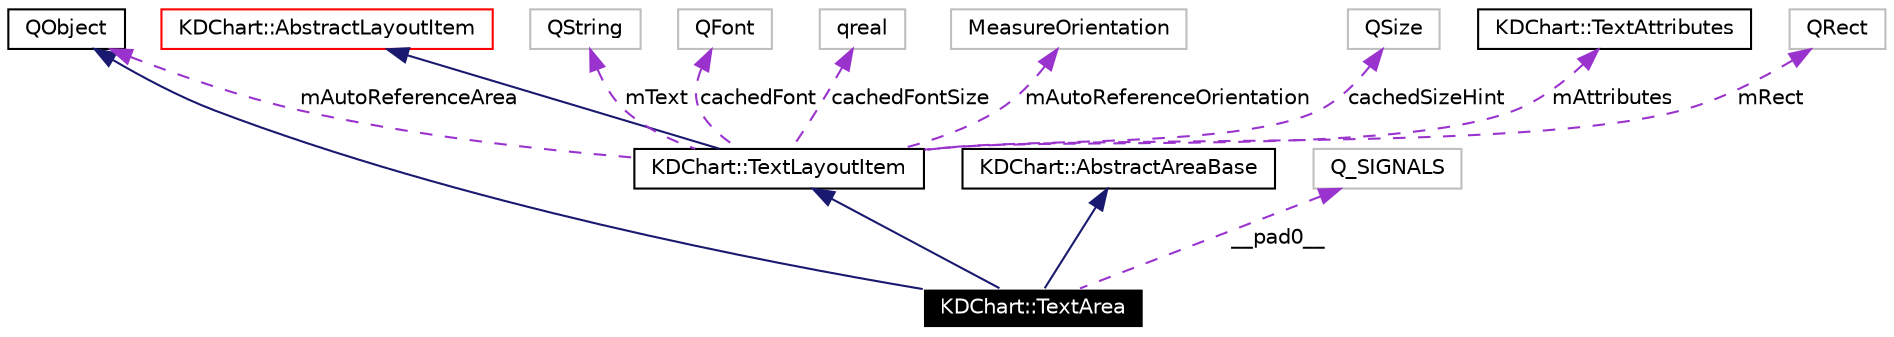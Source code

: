 digraph G
{
  edge [fontname="Helvetica",fontsize=10,labelfontname="Helvetica",labelfontsize=10];
  node [fontname="Helvetica",fontsize=10,shape=record];
  Node556 [label="KDChart::TextArea",height=0.2,width=0.4,color="white", fillcolor="black", style="filled" fontcolor="white"];
  Node557 -> Node556 [dir=back,color="midnightblue",fontsize=10,style="solid",fontname="Helvetica"];
  Node557 [label="QObject",height=0.2,width=0.4,color="black",URL="$class_q_object.html"];
  Node558 -> Node556 [dir=back,color="midnightblue",fontsize=10,style="solid",fontname="Helvetica"];
  Node558 [label="KDChart::AbstractAreaBase",height=0.2,width=0.4,color="black",URL="$class_k_d_chart_1_1_abstract_area_base.html"];
  Node559 -> Node556 [dir=back,color="midnightblue",fontsize=10,style="solid",fontname="Helvetica"];
  Node559 [label="KDChart::TextLayoutItem",height=0.2,width=0.4,color="black",URL="$class_k_d_chart_1_1_text_layout_item.html"];
  Node560 -> Node559 [dir=back,color="midnightblue",fontsize=10,style="solid",fontname="Helvetica"];
  Node560 [label="KDChart::AbstractLayoutItem",height=0.2,width=0.4,color="red",URL="$class_k_d_chart_1_1_abstract_layout_item.html"];
  Node564 -> Node559 [dir=back,color="darkorchid3",fontsize=10,style="dashed",label="mText",fontname="Helvetica"];
  Node564 [label="QString",height=0.2,width=0.4,color="grey75"];
  Node565 -> Node559 [dir=back,color="darkorchid3",fontsize=10,style="dashed",label="cachedFont",fontname="Helvetica"];
  Node565 [label="QFont",height=0.2,width=0.4,color="grey75"];
  Node566 -> Node559 [dir=back,color="darkorchid3",fontsize=10,style="dashed",label="cachedFontSize",fontname="Helvetica"];
  Node566 [label="qreal",height=0.2,width=0.4,color="grey75"];
  Node557 -> Node559 [dir=back,color="darkorchid3",fontsize=10,style="dashed",label="mAutoReferenceArea",fontname="Helvetica"];
  Node567 -> Node559 [dir=back,color="darkorchid3",fontsize=10,style="dashed",label="mAutoReferenceOrientation",fontname="Helvetica"];
  Node567 [label="MeasureOrientation",height=0.2,width=0.4,color="grey75"];
  Node568 -> Node559 [dir=back,color="darkorchid3",fontsize=10,style="dashed",label="cachedSizeHint",fontname="Helvetica"];
  Node568 [label="QSize",height=0.2,width=0.4,color="grey75"];
  Node569 -> Node559 [dir=back,color="darkorchid3",fontsize=10,style="dashed",label="mAttributes",fontname="Helvetica"];
  Node569 [label="KDChart::TextAttributes",height=0.2,width=0.4,color="black",URL="$class_k_d_chart_1_1_text_attributes.html"];
  Node570 -> Node559 [dir=back,color="darkorchid3",fontsize=10,style="dashed",label="mRect",fontname="Helvetica"];
  Node570 [label="QRect",height=0.2,width=0.4,color="grey75"];
  Node571 -> Node556 [dir=back,color="darkorchid3",fontsize=10,style="dashed",label="__pad0__",fontname="Helvetica"];
  Node571 [label="Q_SIGNALS",height=0.2,width=0.4,color="grey75"];
}
